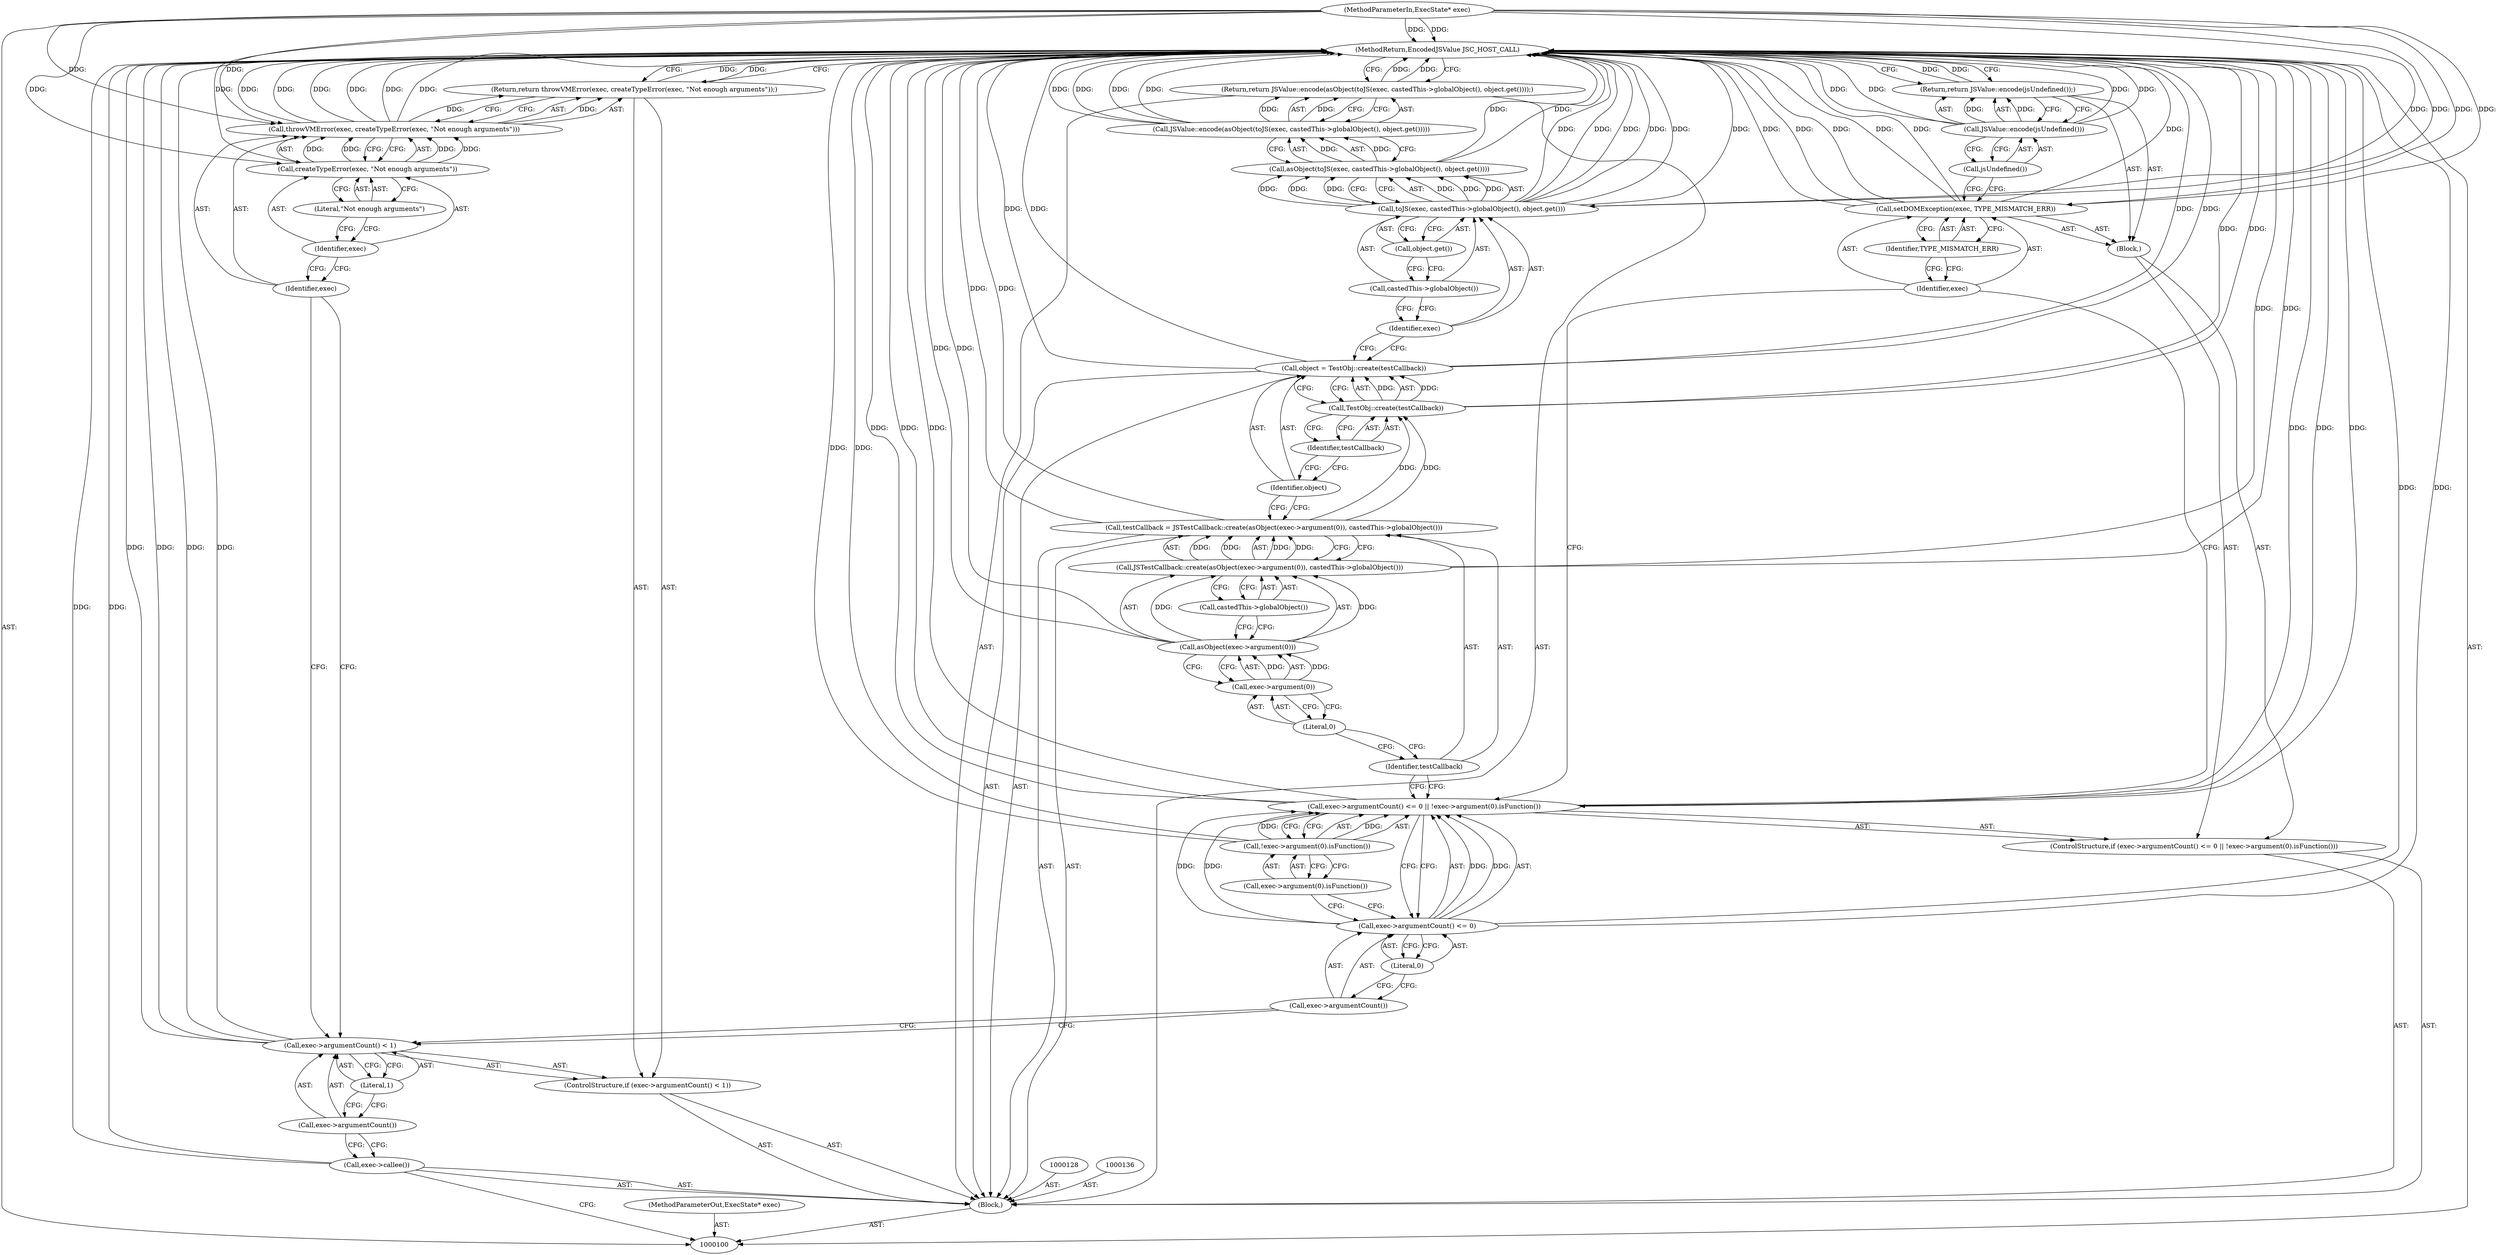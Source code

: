 digraph "1_Chrome_b944f670bb7a8a919daac497a4ea0536c954c201_20" {
"1000148" [label="(MethodReturn,EncodedJSValue JSC_HOST_CALL)"];
"1000101" [label="(MethodParameterIn,ExecState* exec)"];
"1000242" [label="(MethodParameterOut,ExecState* exec)"];
"1000129" [label="(Call,testCallback = JSTestCallback::create(asObject(exec->argument(0)), castedThis->globalObject()))"];
"1000130" [label="(Identifier,testCallback)"];
"1000131" [label="(Call,JSTestCallback::create(asObject(exec->argument(0)), castedThis->globalObject()))"];
"1000132" [label="(Call,asObject(exec->argument(0)))"];
"1000133" [label="(Call,exec->argument(0))"];
"1000134" [label="(Literal,0)"];
"1000135" [label="(Call,castedThis->globalObject())"];
"1000137" [label="(Call,object = TestObj::create(testCallback))"];
"1000138" [label="(Identifier,object)"];
"1000139" [label="(Call,TestObj::create(testCallback))"];
"1000140" [label="(Identifier,testCallback)"];
"1000142" [label="(Call,JSValue::encode(asObject(toJS(exec, castedThis->globalObject(), object.get()))))"];
"1000143" [label="(Call,asObject(toJS(exec, castedThis->globalObject(), object.get())))"];
"1000144" [label="(Call,toJS(exec, castedThis->globalObject(), object.get()))"];
"1000141" [label="(Return,return JSValue::encode(asObject(toJS(exec, castedThis->globalObject(), object.get())));)"];
"1000145" [label="(Identifier,exec)"];
"1000146" [label="(Call,castedThis->globalObject())"];
"1000147" [label="(Call,object.get())"];
"1000102" [label="(Block,)"];
"1000103" [label="(Call,exec->callee())"];
"1000107" [label="(Literal,1)"];
"1000104" [label="(ControlStructure,if (exec->argumentCount() < 1))"];
"1000105" [label="(Call,exec->argumentCount() < 1)"];
"1000106" [label="(Call,exec->argumentCount())"];
"1000109" [label="(Call,throwVMError(exec, createTypeError(exec, \"Not enough arguments\")))"];
"1000110" [label="(Identifier,exec)"];
"1000111" [label="(Call,createTypeError(exec, \"Not enough arguments\"))"];
"1000112" [label="(Identifier,exec)"];
"1000113" [label="(Literal,\"Not enough arguments\")"];
"1000108" [label="(Return,return throwVMError(exec, createTypeError(exec, \"Not enough arguments\"));)"];
"1000118" [label="(Literal,0)"];
"1000119" [label="(Call,!exec->argument(0).isFunction())"];
"1000120" [label="(Call,exec->argument(0).isFunction())"];
"1000114" [label="(ControlStructure,if (exec->argumentCount() <= 0 || !exec->argument(0).isFunction()))"];
"1000121" [label="(Block,)"];
"1000115" [label="(Call,exec->argumentCount() <= 0 || !exec->argument(0).isFunction())"];
"1000116" [label="(Call,exec->argumentCount() <= 0)"];
"1000117" [label="(Call,exec->argumentCount())"];
"1000123" [label="(Identifier,exec)"];
"1000124" [label="(Identifier,TYPE_MISMATCH_ERR)"];
"1000122" [label="(Call,setDOMException(exec, TYPE_MISMATCH_ERR))"];
"1000126" [label="(Call,JSValue::encode(jsUndefined()))"];
"1000127" [label="(Call,jsUndefined())"];
"1000125" [label="(Return,return JSValue::encode(jsUndefined());)"];
"1000148" -> "1000100"  [label="AST: "];
"1000148" -> "1000108"  [label="CFG: "];
"1000148" -> "1000125"  [label="CFG: "];
"1000148" -> "1000141"  [label="CFG: "];
"1000108" -> "1000148"  [label="DDG: "];
"1000125" -> "1000148"  [label="DDG: "];
"1000116" -> "1000148"  [label="DDG: "];
"1000126" -> "1000148"  [label="DDG: "];
"1000126" -> "1000148"  [label="DDG: "];
"1000142" -> "1000148"  [label="DDG: "];
"1000142" -> "1000148"  [label="DDG: "];
"1000105" -> "1000148"  [label="DDG: "];
"1000105" -> "1000148"  [label="DDG: "];
"1000139" -> "1000148"  [label="DDG: "];
"1000115" -> "1000148"  [label="DDG: "];
"1000115" -> "1000148"  [label="DDG: "];
"1000115" -> "1000148"  [label="DDG: "];
"1000132" -> "1000148"  [label="DDG: "];
"1000137" -> "1000148"  [label="DDG: "];
"1000137" -> "1000148"  [label="DDG: "];
"1000144" -> "1000148"  [label="DDG: "];
"1000144" -> "1000148"  [label="DDG: "];
"1000144" -> "1000148"  [label="DDG: "];
"1000122" -> "1000148"  [label="DDG: "];
"1000122" -> "1000148"  [label="DDG: "];
"1000122" -> "1000148"  [label="DDG: "];
"1000131" -> "1000148"  [label="DDG: "];
"1000103" -> "1000148"  [label="DDG: "];
"1000143" -> "1000148"  [label="DDG: "];
"1000101" -> "1000148"  [label="DDG: "];
"1000109" -> "1000148"  [label="DDG: "];
"1000109" -> "1000148"  [label="DDG: "];
"1000109" -> "1000148"  [label="DDG: "];
"1000119" -> "1000148"  [label="DDG: "];
"1000129" -> "1000148"  [label="DDG: "];
"1000141" -> "1000148"  [label="DDG: "];
"1000101" -> "1000100"  [label="AST: "];
"1000101" -> "1000148"  [label="DDG: "];
"1000101" -> "1000109"  [label="DDG: "];
"1000101" -> "1000111"  [label="DDG: "];
"1000101" -> "1000122"  [label="DDG: "];
"1000101" -> "1000144"  [label="DDG: "];
"1000242" -> "1000100"  [label="AST: "];
"1000129" -> "1000102"  [label="AST: "];
"1000129" -> "1000131"  [label="CFG: "];
"1000130" -> "1000129"  [label="AST: "];
"1000131" -> "1000129"  [label="AST: "];
"1000138" -> "1000129"  [label="CFG: "];
"1000129" -> "1000148"  [label="DDG: "];
"1000131" -> "1000129"  [label="DDG: "];
"1000131" -> "1000129"  [label="DDG: "];
"1000129" -> "1000139"  [label="DDG: "];
"1000130" -> "1000129"  [label="AST: "];
"1000130" -> "1000115"  [label="CFG: "];
"1000134" -> "1000130"  [label="CFG: "];
"1000131" -> "1000129"  [label="AST: "];
"1000131" -> "1000135"  [label="CFG: "];
"1000132" -> "1000131"  [label="AST: "];
"1000135" -> "1000131"  [label="AST: "];
"1000129" -> "1000131"  [label="CFG: "];
"1000131" -> "1000148"  [label="DDG: "];
"1000131" -> "1000129"  [label="DDG: "];
"1000131" -> "1000129"  [label="DDG: "];
"1000132" -> "1000131"  [label="DDG: "];
"1000132" -> "1000131"  [label="AST: "];
"1000132" -> "1000133"  [label="CFG: "];
"1000133" -> "1000132"  [label="AST: "];
"1000135" -> "1000132"  [label="CFG: "];
"1000132" -> "1000148"  [label="DDG: "];
"1000132" -> "1000131"  [label="DDG: "];
"1000133" -> "1000132"  [label="DDG: "];
"1000133" -> "1000132"  [label="AST: "];
"1000133" -> "1000134"  [label="CFG: "];
"1000134" -> "1000133"  [label="AST: "];
"1000132" -> "1000133"  [label="CFG: "];
"1000133" -> "1000132"  [label="DDG: "];
"1000134" -> "1000133"  [label="AST: "];
"1000134" -> "1000130"  [label="CFG: "];
"1000133" -> "1000134"  [label="CFG: "];
"1000135" -> "1000131"  [label="AST: "];
"1000135" -> "1000132"  [label="CFG: "];
"1000131" -> "1000135"  [label="CFG: "];
"1000137" -> "1000102"  [label="AST: "];
"1000137" -> "1000139"  [label="CFG: "];
"1000138" -> "1000137"  [label="AST: "];
"1000139" -> "1000137"  [label="AST: "];
"1000145" -> "1000137"  [label="CFG: "];
"1000137" -> "1000148"  [label="DDG: "];
"1000137" -> "1000148"  [label="DDG: "];
"1000139" -> "1000137"  [label="DDG: "];
"1000138" -> "1000137"  [label="AST: "];
"1000138" -> "1000129"  [label="CFG: "];
"1000140" -> "1000138"  [label="CFG: "];
"1000139" -> "1000137"  [label="AST: "];
"1000139" -> "1000140"  [label="CFG: "];
"1000140" -> "1000139"  [label="AST: "];
"1000137" -> "1000139"  [label="CFG: "];
"1000139" -> "1000148"  [label="DDG: "];
"1000139" -> "1000137"  [label="DDG: "];
"1000129" -> "1000139"  [label="DDG: "];
"1000140" -> "1000139"  [label="AST: "];
"1000140" -> "1000138"  [label="CFG: "];
"1000139" -> "1000140"  [label="CFG: "];
"1000142" -> "1000141"  [label="AST: "];
"1000142" -> "1000143"  [label="CFG: "];
"1000143" -> "1000142"  [label="AST: "];
"1000141" -> "1000142"  [label="CFG: "];
"1000142" -> "1000148"  [label="DDG: "];
"1000142" -> "1000148"  [label="DDG: "];
"1000142" -> "1000141"  [label="DDG: "];
"1000143" -> "1000142"  [label="DDG: "];
"1000143" -> "1000142"  [label="AST: "];
"1000143" -> "1000144"  [label="CFG: "];
"1000144" -> "1000143"  [label="AST: "];
"1000142" -> "1000143"  [label="CFG: "];
"1000143" -> "1000148"  [label="DDG: "];
"1000143" -> "1000142"  [label="DDG: "];
"1000144" -> "1000143"  [label="DDG: "];
"1000144" -> "1000143"  [label="DDG: "];
"1000144" -> "1000143"  [label="DDG: "];
"1000144" -> "1000143"  [label="AST: "];
"1000144" -> "1000147"  [label="CFG: "];
"1000145" -> "1000144"  [label="AST: "];
"1000146" -> "1000144"  [label="AST: "];
"1000147" -> "1000144"  [label="AST: "];
"1000143" -> "1000144"  [label="CFG: "];
"1000144" -> "1000148"  [label="DDG: "];
"1000144" -> "1000148"  [label="DDG: "];
"1000144" -> "1000148"  [label="DDG: "];
"1000144" -> "1000143"  [label="DDG: "];
"1000144" -> "1000143"  [label="DDG: "];
"1000144" -> "1000143"  [label="DDG: "];
"1000101" -> "1000144"  [label="DDG: "];
"1000141" -> "1000102"  [label="AST: "];
"1000141" -> "1000142"  [label="CFG: "];
"1000142" -> "1000141"  [label="AST: "];
"1000148" -> "1000141"  [label="CFG: "];
"1000141" -> "1000148"  [label="DDG: "];
"1000142" -> "1000141"  [label="DDG: "];
"1000145" -> "1000144"  [label="AST: "];
"1000145" -> "1000137"  [label="CFG: "];
"1000146" -> "1000145"  [label="CFG: "];
"1000146" -> "1000144"  [label="AST: "];
"1000146" -> "1000145"  [label="CFG: "];
"1000147" -> "1000146"  [label="CFG: "];
"1000147" -> "1000144"  [label="AST: "];
"1000147" -> "1000146"  [label="CFG: "];
"1000144" -> "1000147"  [label="CFG: "];
"1000102" -> "1000100"  [label="AST: "];
"1000103" -> "1000102"  [label="AST: "];
"1000104" -> "1000102"  [label="AST: "];
"1000114" -> "1000102"  [label="AST: "];
"1000128" -> "1000102"  [label="AST: "];
"1000129" -> "1000102"  [label="AST: "];
"1000136" -> "1000102"  [label="AST: "];
"1000137" -> "1000102"  [label="AST: "];
"1000141" -> "1000102"  [label="AST: "];
"1000103" -> "1000102"  [label="AST: "];
"1000103" -> "1000100"  [label="CFG: "];
"1000106" -> "1000103"  [label="CFG: "];
"1000103" -> "1000148"  [label="DDG: "];
"1000107" -> "1000105"  [label="AST: "];
"1000107" -> "1000106"  [label="CFG: "];
"1000105" -> "1000107"  [label="CFG: "];
"1000104" -> "1000102"  [label="AST: "];
"1000105" -> "1000104"  [label="AST: "];
"1000108" -> "1000104"  [label="AST: "];
"1000105" -> "1000104"  [label="AST: "];
"1000105" -> "1000107"  [label="CFG: "];
"1000106" -> "1000105"  [label="AST: "];
"1000107" -> "1000105"  [label="AST: "];
"1000110" -> "1000105"  [label="CFG: "];
"1000117" -> "1000105"  [label="CFG: "];
"1000105" -> "1000148"  [label="DDG: "];
"1000105" -> "1000148"  [label="DDG: "];
"1000106" -> "1000105"  [label="AST: "];
"1000106" -> "1000103"  [label="CFG: "];
"1000107" -> "1000106"  [label="CFG: "];
"1000109" -> "1000108"  [label="AST: "];
"1000109" -> "1000111"  [label="CFG: "];
"1000110" -> "1000109"  [label="AST: "];
"1000111" -> "1000109"  [label="AST: "];
"1000108" -> "1000109"  [label="CFG: "];
"1000109" -> "1000148"  [label="DDG: "];
"1000109" -> "1000148"  [label="DDG: "];
"1000109" -> "1000148"  [label="DDG: "];
"1000109" -> "1000108"  [label="DDG: "];
"1000111" -> "1000109"  [label="DDG: "];
"1000111" -> "1000109"  [label="DDG: "];
"1000101" -> "1000109"  [label="DDG: "];
"1000110" -> "1000109"  [label="AST: "];
"1000110" -> "1000105"  [label="CFG: "];
"1000112" -> "1000110"  [label="CFG: "];
"1000111" -> "1000109"  [label="AST: "];
"1000111" -> "1000113"  [label="CFG: "];
"1000112" -> "1000111"  [label="AST: "];
"1000113" -> "1000111"  [label="AST: "];
"1000109" -> "1000111"  [label="CFG: "];
"1000111" -> "1000109"  [label="DDG: "];
"1000111" -> "1000109"  [label="DDG: "];
"1000101" -> "1000111"  [label="DDG: "];
"1000112" -> "1000111"  [label="AST: "];
"1000112" -> "1000110"  [label="CFG: "];
"1000113" -> "1000112"  [label="CFG: "];
"1000113" -> "1000111"  [label="AST: "];
"1000113" -> "1000112"  [label="CFG: "];
"1000111" -> "1000113"  [label="CFG: "];
"1000108" -> "1000104"  [label="AST: "];
"1000108" -> "1000109"  [label="CFG: "];
"1000109" -> "1000108"  [label="AST: "];
"1000148" -> "1000108"  [label="CFG: "];
"1000108" -> "1000148"  [label="DDG: "];
"1000109" -> "1000108"  [label="DDG: "];
"1000118" -> "1000116"  [label="AST: "];
"1000118" -> "1000117"  [label="CFG: "];
"1000116" -> "1000118"  [label="CFG: "];
"1000119" -> "1000115"  [label="AST: "];
"1000119" -> "1000120"  [label="CFG: "];
"1000120" -> "1000119"  [label="AST: "];
"1000115" -> "1000119"  [label="CFG: "];
"1000119" -> "1000148"  [label="DDG: "];
"1000119" -> "1000115"  [label="DDG: "];
"1000120" -> "1000119"  [label="AST: "];
"1000120" -> "1000116"  [label="CFG: "];
"1000119" -> "1000120"  [label="CFG: "];
"1000114" -> "1000102"  [label="AST: "];
"1000115" -> "1000114"  [label="AST: "];
"1000121" -> "1000114"  [label="AST: "];
"1000121" -> "1000114"  [label="AST: "];
"1000122" -> "1000121"  [label="AST: "];
"1000125" -> "1000121"  [label="AST: "];
"1000115" -> "1000114"  [label="AST: "];
"1000115" -> "1000116"  [label="CFG: "];
"1000115" -> "1000119"  [label="CFG: "];
"1000116" -> "1000115"  [label="AST: "];
"1000119" -> "1000115"  [label="AST: "];
"1000123" -> "1000115"  [label="CFG: "];
"1000130" -> "1000115"  [label="CFG: "];
"1000115" -> "1000148"  [label="DDG: "];
"1000115" -> "1000148"  [label="DDG: "];
"1000115" -> "1000148"  [label="DDG: "];
"1000116" -> "1000115"  [label="DDG: "];
"1000116" -> "1000115"  [label="DDG: "];
"1000119" -> "1000115"  [label="DDG: "];
"1000116" -> "1000115"  [label="AST: "];
"1000116" -> "1000118"  [label="CFG: "];
"1000117" -> "1000116"  [label="AST: "];
"1000118" -> "1000116"  [label="AST: "];
"1000120" -> "1000116"  [label="CFG: "];
"1000115" -> "1000116"  [label="CFG: "];
"1000116" -> "1000148"  [label="DDG: "];
"1000116" -> "1000115"  [label="DDG: "];
"1000116" -> "1000115"  [label="DDG: "];
"1000117" -> "1000116"  [label="AST: "];
"1000117" -> "1000105"  [label="CFG: "];
"1000118" -> "1000117"  [label="CFG: "];
"1000123" -> "1000122"  [label="AST: "];
"1000123" -> "1000115"  [label="CFG: "];
"1000124" -> "1000123"  [label="CFG: "];
"1000124" -> "1000122"  [label="AST: "];
"1000124" -> "1000123"  [label="CFG: "];
"1000122" -> "1000124"  [label="CFG: "];
"1000122" -> "1000121"  [label="AST: "];
"1000122" -> "1000124"  [label="CFG: "];
"1000123" -> "1000122"  [label="AST: "];
"1000124" -> "1000122"  [label="AST: "];
"1000127" -> "1000122"  [label="CFG: "];
"1000122" -> "1000148"  [label="DDG: "];
"1000122" -> "1000148"  [label="DDG: "];
"1000122" -> "1000148"  [label="DDG: "];
"1000101" -> "1000122"  [label="DDG: "];
"1000126" -> "1000125"  [label="AST: "];
"1000126" -> "1000127"  [label="CFG: "];
"1000127" -> "1000126"  [label="AST: "];
"1000125" -> "1000126"  [label="CFG: "];
"1000126" -> "1000148"  [label="DDG: "];
"1000126" -> "1000148"  [label="DDG: "];
"1000126" -> "1000125"  [label="DDG: "];
"1000127" -> "1000126"  [label="AST: "];
"1000127" -> "1000122"  [label="CFG: "];
"1000126" -> "1000127"  [label="CFG: "];
"1000125" -> "1000121"  [label="AST: "];
"1000125" -> "1000126"  [label="CFG: "];
"1000126" -> "1000125"  [label="AST: "];
"1000148" -> "1000125"  [label="CFG: "];
"1000125" -> "1000148"  [label="DDG: "];
"1000126" -> "1000125"  [label="DDG: "];
}
